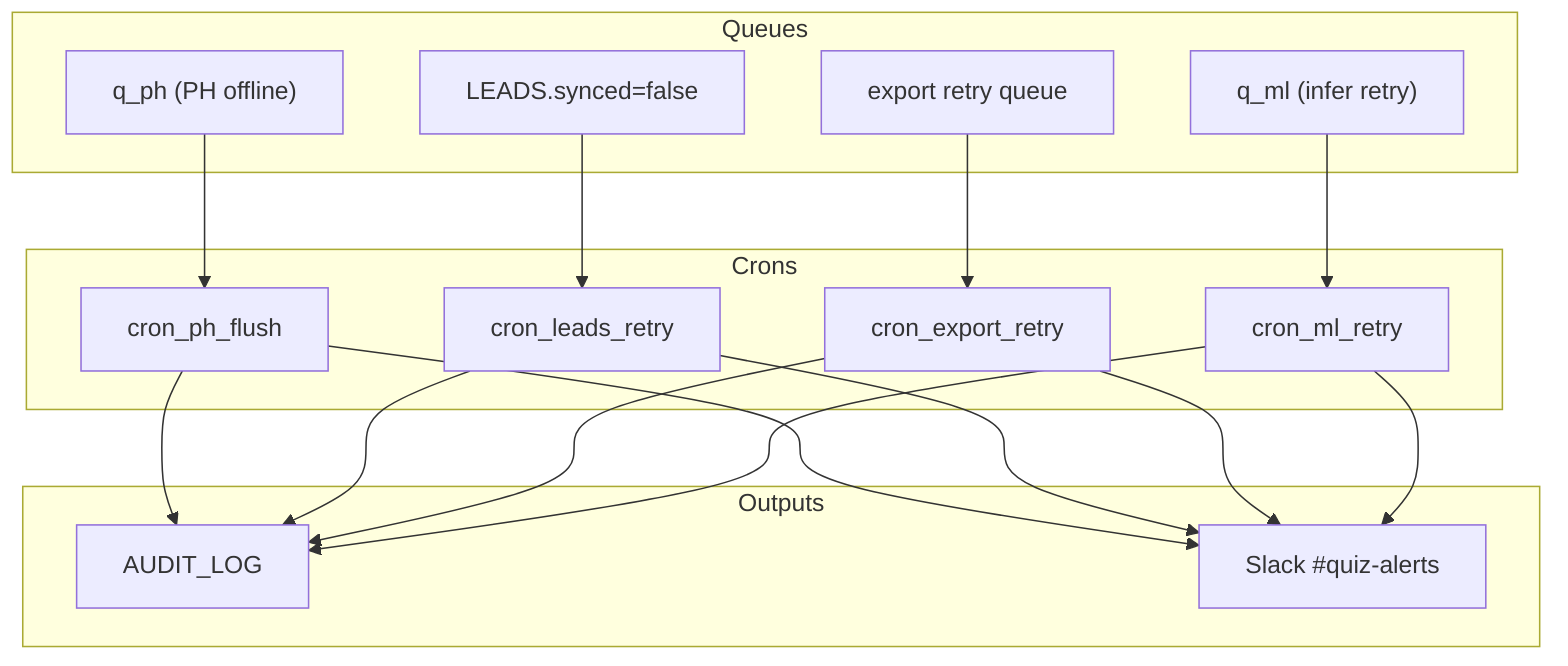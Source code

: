 flowchart TD
  %% auto-recovery crons across subsystems

  subgraph Queues
    q_ph["q_ph (PH offline)"]
    q_mail["LEADS.synced=false"]
    q_exp["export retry queue"]
    q_ml["q_ml (infer retry)"]
  end

  subgraph Crons
    c_ph["cron_ph_flush"]
    c_mail["cron_leads_retry"]
    c_exp["cron_export_retry"]
    c_ml["cron_ml_retry"]
  end

  subgraph Outputs
    audit["AUDIT_LOG"]
    slack["Slack #quiz-alerts"]
  end

  q_ph --> c_ph --> audit
  q_mail --> c_mail --> audit
  q_exp --> c_exp --> audit
  q_ml --> c_ml --> audit

  c_ph --> slack
  c_mail --> slack
  c_exp --> slack
  c_ml --> slack